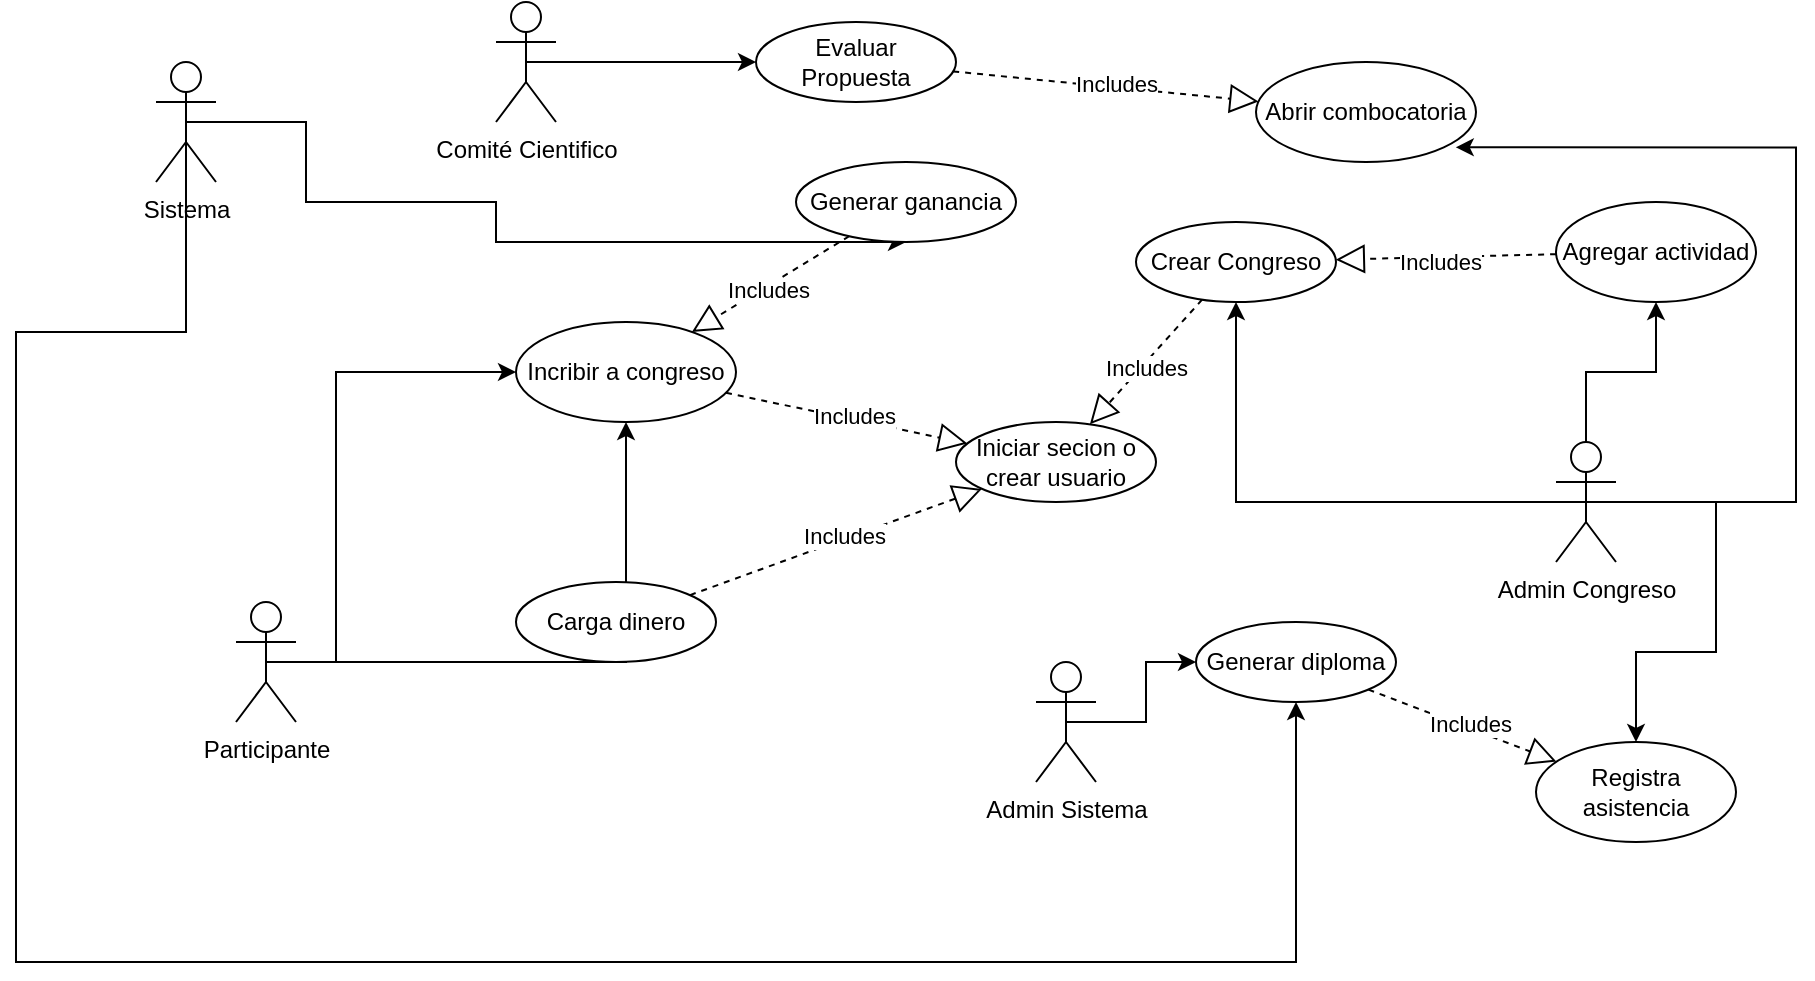 <mxfile version="28.2.0">
  <diagram name="Página-1" id="E_11fuhUM5UJxVzfT7Si">
    <mxGraphModel dx="1111" dy="431" grid="1" gridSize="10" guides="1" tooltips="1" connect="1" arrows="1" fold="1" page="1" pageScale="1" pageWidth="827" pageHeight="1169" math="0" shadow="0">
      <root>
        <mxCell id="0" />
        <mxCell id="1" parent="0" />
        <mxCell id="39Ro46Ae0DZXvr7_Et2Z-15" style="edgeStyle=orthogonalEdgeStyle;rounded=0;orthogonalLoop=1;jettySize=auto;html=1;exitX=0.5;exitY=0.5;exitDx=0;exitDy=0;exitPerimeter=0;" parent="1" source="1HfR6KhcZJIFhbi_jKCF-1" target="39Ro46Ae0DZXvr7_Et2Z-14" edge="1">
          <mxGeometry relative="1" as="geometry" />
        </mxCell>
        <mxCell id="39Ro46Ae0DZXvr7_Et2Z-20" style="edgeStyle=orthogonalEdgeStyle;rounded=0;orthogonalLoop=1;jettySize=auto;html=1;exitX=0.5;exitY=0.5;exitDx=0;exitDy=0;exitPerimeter=0;" parent="1" source="qHWSi0hVaHGJKwkZEGV3-1" target="39Ro46Ae0DZXvr7_Et2Z-37" edge="1">
          <mxGeometry relative="1" as="geometry">
            <Array as="points">
              <mxPoint x="275" y="225" />
              <mxPoint x="190" y="225" />
              <mxPoint x="190" y="540" />
              <mxPoint x="830" y="540" />
            </Array>
          </mxGeometry>
        </mxCell>
        <mxCell id="qHWSi0hVaHGJKwkZEGV3-11" style="edgeStyle=orthogonalEdgeStyle;rounded=0;orthogonalLoop=1;jettySize=auto;html=1;exitX=0.5;exitY=0.5;exitDx=0;exitDy=0;exitPerimeter=0;" edge="1" parent="1" source="1HfR6KhcZJIFhbi_jKCF-1" target="39Ro46Ae0DZXvr7_Et2Z-14">
          <mxGeometry relative="1" as="geometry">
            <Array as="points">
              <mxPoint x="350" y="390" />
              <mxPoint x="350" y="245" />
            </Array>
          </mxGeometry>
        </mxCell>
        <mxCell id="1HfR6KhcZJIFhbi_jKCF-1" value="Participante" style="shape=umlActor;verticalLabelPosition=bottom;verticalAlign=top;html=1;" parent="1" vertex="1">
          <mxGeometry x="300" y="360" width="30" height="60" as="geometry" />
        </mxCell>
        <mxCell id="39Ro46Ae0DZXvr7_Et2Z-25" style="edgeStyle=orthogonalEdgeStyle;rounded=0;orthogonalLoop=1;jettySize=auto;html=1;exitX=0.5;exitY=0.5;exitDx=0;exitDy=0;exitPerimeter=0;" parent="1" source="1HfR6KhcZJIFhbi_jKCF-6" target="39Ro46Ae0DZXvr7_Et2Z-24" edge="1">
          <mxGeometry relative="1" as="geometry" />
        </mxCell>
        <mxCell id="39Ro46Ae0DZXvr7_Et2Z-30" style="edgeStyle=orthogonalEdgeStyle;rounded=0;orthogonalLoop=1;jettySize=auto;html=1;exitX=0.5;exitY=0.5;exitDx=0;exitDy=0;exitPerimeter=0;" parent="1" source="1HfR6KhcZJIFhbi_jKCF-6" target="39Ro46Ae0DZXvr7_Et2Z-29" edge="1">
          <mxGeometry relative="1" as="geometry" />
        </mxCell>
        <mxCell id="qHWSi0hVaHGJKwkZEGV3-10" style="edgeStyle=orthogonalEdgeStyle;rounded=0;orthogonalLoop=1;jettySize=auto;html=1;exitX=0.5;exitY=0.5;exitDx=0;exitDy=0;exitPerimeter=0;" edge="1" parent="1" source="1HfR6KhcZJIFhbi_jKCF-6" target="39Ro46Ae0DZXvr7_Et2Z-33">
          <mxGeometry relative="1" as="geometry">
            <Array as="points">
              <mxPoint x="1040" y="310" />
              <mxPoint x="1040" y="385" />
              <mxPoint x="1000" y="385" />
            </Array>
          </mxGeometry>
        </mxCell>
        <mxCell id="1HfR6KhcZJIFhbi_jKCF-6" value="Admin Congreso" style="shape=umlActor;verticalLabelPosition=bottom;verticalAlign=top;html=1;" parent="1" vertex="1">
          <mxGeometry x="960" y="280" width="30" height="60" as="geometry" />
        </mxCell>
        <mxCell id="39Ro46Ae0DZXvr7_Et2Z-38" style="edgeStyle=orthogonalEdgeStyle;rounded=0;orthogonalLoop=1;jettySize=auto;html=1;exitX=0.5;exitY=0.5;exitDx=0;exitDy=0;exitPerimeter=0;" parent="1" source="1HfR6KhcZJIFhbi_jKCF-7" target="39Ro46Ae0DZXvr7_Et2Z-37" edge="1">
          <mxGeometry relative="1" as="geometry" />
        </mxCell>
        <mxCell id="1HfR6KhcZJIFhbi_jKCF-7" value="Admin Sistema" style="shape=umlActor;verticalLabelPosition=bottom;verticalAlign=top;html=1;" parent="1" vertex="1">
          <mxGeometry x="700" y="390" width="30" height="60" as="geometry" />
        </mxCell>
        <mxCell id="39Ro46Ae0DZXvr7_Et2Z-13" style="edgeStyle=orthogonalEdgeStyle;rounded=0;orthogonalLoop=1;jettySize=auto;html=1;exitX=0.5;exitY=0.5;exitDx=0;exitDy=0;exitPerimeter=0;" parent="1" source="1HfR6KhcZJIFhbi_jKCF-10" target="1HfR6KhcZJIFhbi_jKCF-12" edge="1">
          <mxGeometry relative="1" as="geometry" />
        </mxCell>
        <mxCell id="1HfR6KhcZJIFhbi_jKCF-10" value="Comité Cientifico" style="shape=umlActor;verticalLabelPosition=bottom;verticalAlign=top;html=1;" parent="1" vertex="1">
          <mxGeometry x="430" y="60" width="30" height="60" as="geometry" />
        </mxCell>
        <mxCell id="1HfR6KhcZJIFhbi_jKCF-12" value="Evaluar Propuesta" style="ellipse;whiteSpace=wrap;html=1;" parent="1" vertex="1">
          <mxGeometry x="560" y="70" width="100" height="40" as="geometry" />
        </mxCell>
        <mxCell id="1HfR6KhcZJIFhbi_jKCF-13" value="Abrir combocatoria" style="ellipse;whiteSpace=wrap;html=1;" parent="1" vertex="1">
          <mxGeometry x="810" y="90" width="110" height="50" as="geometry" />
        </mxCell>
        <mxCell id="39Ro46Ae0DZXvr7_Et2Z-10" value="" style="endArrow=block;dashed=1;endFill=0;endSize=12;html=1;rounded=0;" parent="1" source="1HfR6KhcZJIFhbi_jKCF-12" target="1HfR6KhcZJIFhbi_jKCF-13" edge="1">
          <mxGeometry width="160" relative="1" as="geometry">
            <mxPoint x="640" y="140" as="sourcePoint" />
            <mxPoint x="800" y="140" as="targetPoint" />
          </mxGeometry>
        </mxCell>
        <mxCell id="39Ro46Ae0DZXvr7_Et2Z-11" value="Includes" style="edgeLabel;html=1;align=center;verticalAlign=middle;resizable=0;points=[];" parent="39Ro46Ae0DZXvr7_Et2Z-10" vertex="1" connectable="0">
          <mxGeometry x="0.058" y="2" relative="1" as="geometry">
            <mxPoint as="offset" />
          </mxGeometry>
        </mxCell>
        <mxCell id="39Ro46Ae0DZXvr7_Et2Z-12" style="edgeStyle=orthogonalEdgeStyle;rounded=0;orthogonalLoop=1;jettySize=auto;html=1;exitX=0.5;exitY=0.5;exitDx=0;exitDy=0;exitPerimeter=0;entryX=0.908;entryY=0.853;entryDx=0;entryDy=0;entryPerimeter=0;" parent="1" source="1HfR6KhcZJIFhbi_jKCF-6" target="1HfR6KhcZJIFhbi_jKCF-13" edge="1">
          <mxGeometry relative="1" as="geometry">
            <Array as="points">
              <mxPoint x="1080" y="310" />
              <mxPoint x="1080" y="133" />
            </Array>
          </mxGeometry>
        </mxCell>
        <mxCell id="39Ro46Ae0DZXvr7_Et2Z-14" value="Incribir a congreso" style="ellipse;whiteSpace=wrap;html=1;" parent="1" vertex="1">
          <mxGeometry x="440" y="220" width="110" height="50" as="geometry" />
        </mxCell>
        <mxCell id="39Ro46Ae0DZXvr7_Et2Z-16" value="Iniciar secion o crear usuario" style="ellipse;whiteSpace=wrap;html=1;" parent="1" vertex="1">
          <mxGeometry x="660" y="270" width="100" height="40" as="geometry" />
        </mxCell>
        <mxCell id="39Ro46Ae0DZXvr7_Et2Z-17" value="" style="endArrow=block;dashed=1;endFill=0;endSize=12;html=1;rounded=0;" parent="1" source="39Ro46Ae0DZXvr7_Et2Z-14" target="39Ro46Ae0DZXvr7_Et2Z-16" edge="1">
          <mxGeometry width="160" relative="1" as="geometry">
            <mxPoint x="550" y="250" as="sourcePoint" />
            <mxPoint x="702" y="265" as="targetPoint" />
          </mxGeometry>
        </mxCell>
        <mxCell id="39Ro46Ae0DZXvr7_Et2Z-18" value="Includes" style="edgeLabel;html=1;align=center;verticalAlign=middle;resizable=0;points=[];" parent="39Ro46Ae0DZXvr7_Et2Z-17" vertex="1" connectable="0">
          <mxGeometry x="0.058" y="2" relative="1" as="geometry">
            <mxPoint as="offset" />
          </mxGeometry>
        </mxCell>
        <mxCell id="39Ro46Ae0DZXvr7_Et2Z-19" value="Carga dinero" style="ellipse;whiteSpace=wrap;html=1;" parent="1" vertex="1">
          <mxGeometry x="440" y="350" width="100" height="40" as="geometry" />
        </mxCell>
        <mxCell id="39Ro46Ae0DZXvr7_Et2Z-21" value="" style="endArrow=block;dashed=1;endFill=0;endSize=12;html=1;rounded=0;" parent="1" source="39Ro46Ae0DZXvr7_Et2Z-19" target="39Ro46Ae0DZXvr7_Et2Z-16" edge="1">
          <mxGeometry width="160" relative="1" as="geometry">
            <mxPoint x="560" y="310" as="sourcePoint" />
            <mxPoint x="712" y="325" as="targetPoint" />
          </mxGeometry>
        </mxCell>
        <mxCell id="39Ro46Ae0DZXvr7_Et2Z-22" value="Includes" style="edgeLabel;html=1;align=center;verticalAlign=middle;resizable=0;points=[];" parent="39Ro46Ae0DZXvr7_Et2Z-21" vertex="1" connectable="0">
          <mxGeometry x="0.058" y="2" relative="1" as="geometry">
            <mxPoint as="offset" />
          </mxGeometry>
        </mxCell>
        <mxCell id="39Ro46Ae0DZXvr7_Et2Z-24" value="Crear Congreso" style="ellipse;whiteSpace=wrap;html=1;" parent="1" vertex="1">
          <mxGeometry x="750" y="170" width="100" height="40" as="geometry" />
        </mxCell>
        <mxCell id="39Ro46Ae0DZXvr7_Et2Z-27" value="" style="endArrow=block;dashed=1;endFill=0;endSize=12;html=1;rounded=0;" parent="1" source="39Ro46Ae0DZXvr7_Et2Z-24" target="39Ro46Ae0DZXvr7_Et2Z-16" edge="1">
          <mxGeometry width="160" relative="1" as="geometry">
            <mxPoint x="780" y="240" as="sourcePoint" />
            <mxPoint x="932" y="255" as="targetPoint" />
          </mxGeometry>
        </mxCell>
        <mxCell id="39Ro46Ae0DZXvr7_Et2Z-28" value="Includes" style="edgeLabel;html=1;align=center;verticalAlign=middle;resizable=0;points=[];" parent="39Ro46Ae0DZXvr7_Et2Z-27" vertex="1" connectable="0">
          <mxGeometry x="0.058" y="2" relative="1" as="geometry">
            <mxPoint as="offset" />
          </mxGeometry>
        </mxCell>
        <mxCell id="39Ro46Ae0DZXvr7_Et2Z-29" value="Agregar actividad" style="ellipse;whiteSpace=wrap;html=1;" parent="1" vertex="1">
          <mxGeometry x="960" y="160" width="100" height="50" as="geometry" />
        </mxCell>
        <mxCell id="39Ro46Ae0DZXvr7_Et2Z-31" value="" style="endArrow=block;dashed=1;endFill=0;endSize=12;html=1;rounded=0;" parent="1" source="39Ro46Ae0DZXvr7_Et2Z-29" target="39Ro46Ae0DZXvr7_Et2Z-24" edge="1">
          <mxGeometry width="160" relative="1" as="geometry">
            <mxPoint x="900" y="220" as="sourcePoint" />
            <mxPoint x="1052" y="235" as="targetPoint" />
          </mxGeometry>
        </mxCell>
        <mxCell id="39Ro46Ae0DZXvr7_Et2Z-32" value="Includes" style="edgeLabel;html=1;align=center;verticalAlign=middle;resizable=0;points=[];" parent="39Ro46Ae0DZXvr7_Et2Z-31" vertex="1" connectable="0">
          <mxGeometry x="0.058" y="2" relative="1" as="geometry">
            <mxPoint as="offset" />
          </mxGeometry>
        </mxCell>
        <mxCell id="39Ro46Ae0DZXvr7_Et2Z-33" value="Registra asistencia" style="ellipse;whiteSpace=wrap;html=1;" parent="1" vertex="1">
          <mxGeometry x="950" y="430" width="100" height="50" as="geometry" />
        </mxCell>
        <mxCell id="39Ro46Ae0DZXvr7_Et2Z-37" value="Generar diploma" style="ellipse;whiteSpace=wrap;html=1;" parent="1" vertex="1">
          <mxGeometry x="780" y="370" width="100" height="40" as="geometry" />
        </mxCell>
        <mxCell id="39Ro46Ae0DZXvr7_Et2Z-39" value="" style="endArrow=block;dashed=1;endFill=0;endSize=12;html=1;rounded=0;" parent="1" source="39Ro46Ae0DZXvr7_Et2Z-37" target="39Ro46Ae0DZXvr7_Et2Z-33" edge="1">
          <mxGeometry width="160" relative="1" as="geometry">
            <mxPoint x="780" y="350" as="sourcePoint" />
            <mxPoint x="932" y="365" as="targetPoint" />
          </mxGeometry>
        </mxCell>
        <mxCell id="39Ro46Ae0DZXvr7_Et2Z-40" value="Includes" style="edgeLabel;html=1;align=center;verticalAlign=middle;resizable=0;points=[];" parent="39Ro46Ae0DZXvr7_Et2Z-39" vertex="1" connectable="0">
          <mxGeometry x="0.058" y="2" relative="1" as="geometry">
            <mxPoint as="offset" />
          </mxGeometry>
        </mxCell>
        <mxCell id="qHWSi0hVaHGJKwkZEGV3-3" style="edgeStyle=orthogonalEdgeStyle;rounded=0;orthogonalLoop=1;jettySize=auto;html=1;exitX=0.5;exitY=0.5;exitDx=0;exitDy=0;exitPerimeter=0;" edge="1" parent="1" source="qHWSi0hVaHGJKwkZEGV3-1" target="qHWSi0hVaHGJKwkZEGV3-2">
          <mxGeometry relative="1" as="geometry">
            <Array as="points">
              <mxPoint x="335" y="160" />
              <mxPoint x="430" y="160" />
              <mxPoint x="430" y="180" />
            </Array>
          </mxGeometry>
        </mxCell>
        <mxCell id="qHWSi0hVaHGJKwkZEGV3-1" value="Sistema" style="shape=umlActor;verticalLabelPosition=bottom;verticalAlign=top;html=1;" vertex="1" parent="1">
          <mxGeometry x="260" y="90" width="30" height="60" as="geometry" />
        </mxCell>
        <mxCell id="qHWSi0hVaHGJKwkZEGV3-2" value="Generar ganancia" style="ellipse;whiteSpace=wrap;html=1;" vertex="1" parent="1">
          <mxGeometry x="580" y="140" width="110" height="40" as="geometry" />
        </mxCell>
        <mxCell id="qHWSi0hVaHGJKwkZEGV3-4" value="" style="endArrow=block;dashed=1;endFill=0;endSize=12;html=1;rounded=0;" edge="1" parent="1" source="qHWSi0hVaHGJKwkZEGV3-2" target="39Ro46Ae0DZXvr7_Et2Z-14">
          <mxGeometry width="160" relative="1" as="geometry">
            <mxPoint x="560" y="250" as="sourcePoint" />
            <mxPoint x="681" y="276" as="targetPoint" />
          </mxGeometry>
        </mxCell>
        <mxCell id="qHWSi0hVaHGJKwkZEGV3-5" value="Includes" style="edgeLabel;html=1;align=center;verticalAlign=middle;resizable=0;points=[];" vertex="1" connectable="0" parent="qHWSi0hVaHGJKwkZEGV3-4">
          <mxGeometry x="0.058" y="2" relative="1" as="geometry">
            <mxPoint as="offset" />
          </mxGeometry>
        </mxCell>
      </root>
    </mxGraphModel>
  </diagram>
</mxfile>
